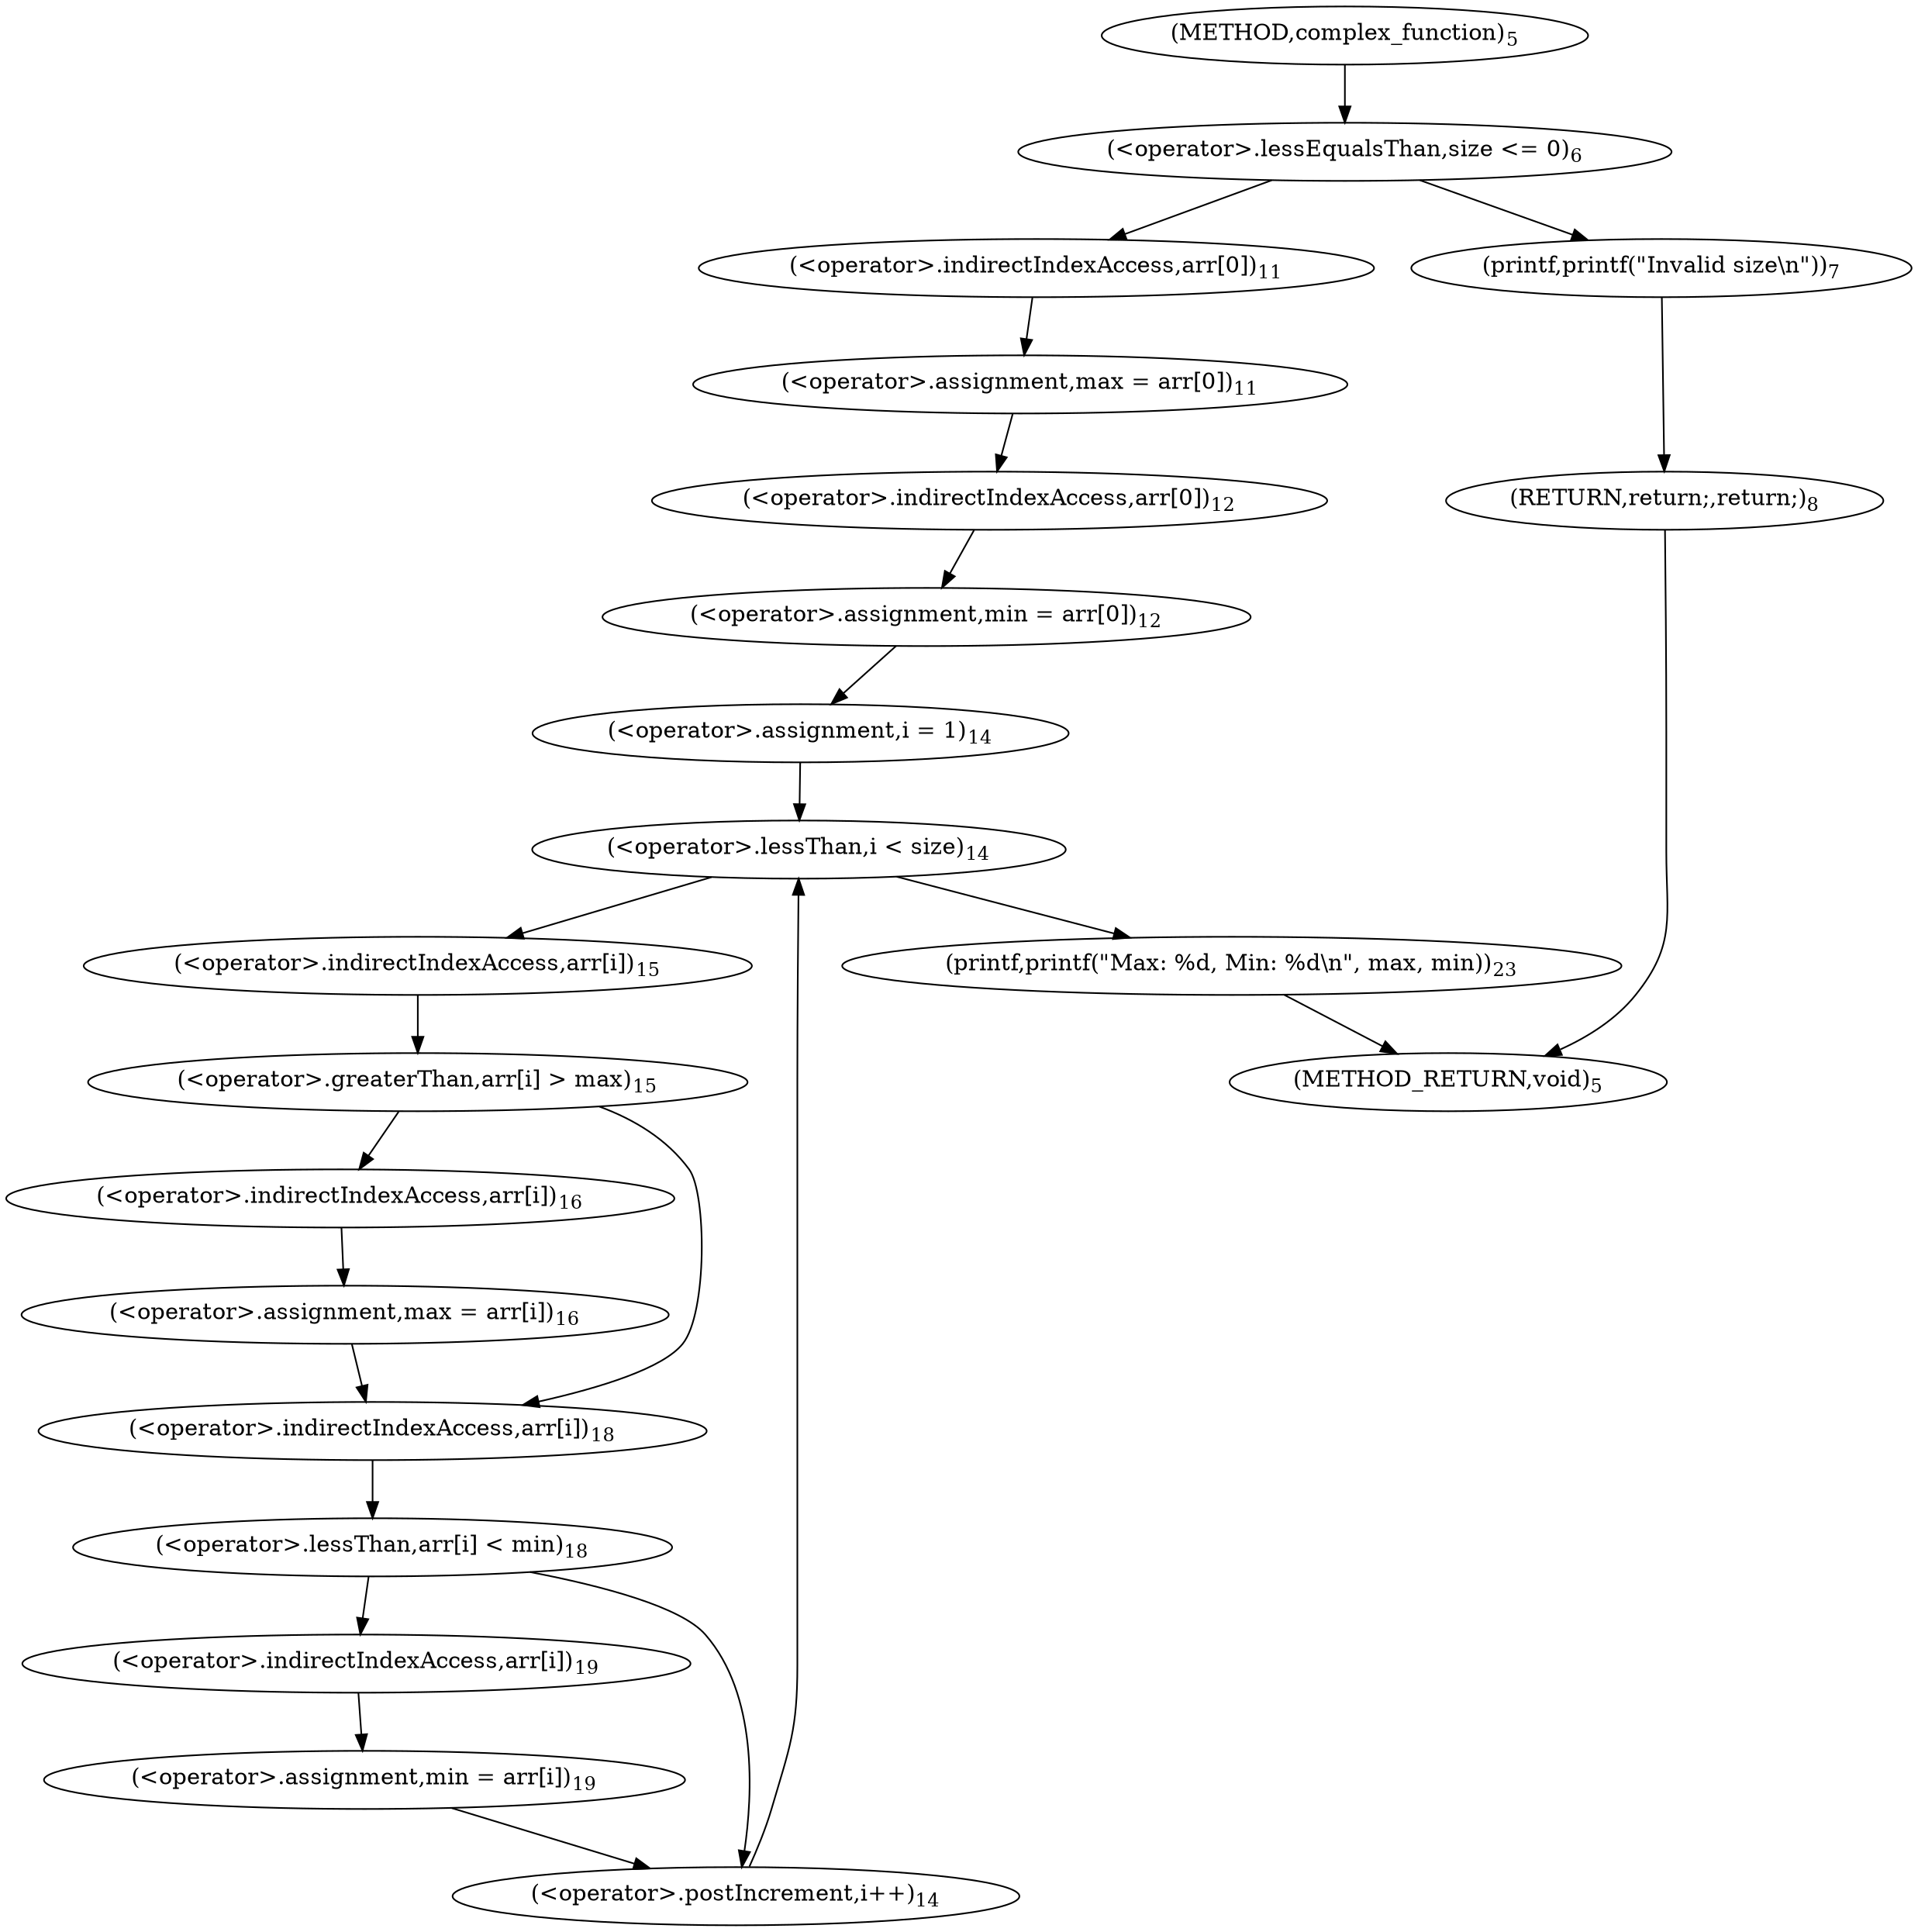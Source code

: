 digraph "complex_function" {  
"30064771074" [label = <(&lt;operator&gt;.assignment,max = arr[0])<SUB>11</SUB>> ]
"30064771076" [label = <(&lt;operator&gt;.assignment,min = arr[0])<SUB>12</SUB>> ]
"30064771089" [label = <(printf,printf(&quot;Max: %d, Min: %d\n&quot;, max, min))<SUB>23</SUB>> ]
"30064771072" [label = <(&lt;operator&gt;.lessEqualsThan,size &lt;= 0)<SUB>6</SUB>> ]
"30064771075" [label = <(&lt;operator&gt;.indirectIndexAccess,arr[0])<SUB>11</SUB>> ]
"30064771077" [label = <(&lt;operator&gt;.indirectIndexAccess,arr[0])<SUB>12</SUB>> ]
"30064771079" [label = <(&lt;operator&gt;.lessThan,i &lt; size)<SUB>14</SUB>> ]
"30064771080" [label = <(&lt;operator&gt;.postIncrement,i++)<SUB>14</SUB>> ]
"30064771073" [label = <(printf,printf(&quot;Invalid size\n&quot;))<SUB>7</SUB>> ]
"146028888064" [label = <(RETURN,return;,return;)<SUB>8</SUB>> ]
"30064771078" [label = <(&lt;operator&gt;.assignment,i = 1)<SUB>14</SUB>> ]
"30064771081" [label = <(&lt;operator&gt;.greaterThan,arr[i] &gt; max)<SUB>15</SUB>> ]
"30064771085" [label = <(&lt;operator&gt;.lessThan,arr[i] &lt; min)<SUB>18</SUB>> ]
"30064771082" [label = <(&lt;operator&gt;.indirectIndexAccess,arr[i])<SUB>15</SUB>> ]
"30064771083" [label = <(&lt;operator&gt;.assignment,max = arr[i])<SUB>16</SUB>> ]
"30064771086" [label = <(&lt;operator&gt;.indirectIndexAccess,arr[i])<SUB>18</SUB>> ]
"30064771087" [label = <(&lt;operator&gt;.assignment,min = arr[i])<SUB>19</SUB>> ]
"30064771084" [label = <(&lt;operator&gt;.indirectIndexAccess,arr[i])<SUB>16</SUB>> ]
"30064771088" [label = <(&lt;operator&gt;.indirectIndexAccess,arr[i])<SUB>19</SUB>> ]
"111669149697" [label = <(METHOD,complex_function)<SUB>5</SUB>> ]
"128849018880" [label = <(METHOD_RETURN,void)<SUB>5</SUB>> ]
  "30064771074" -> "30064771077" 
  "30064771076" -> "30064771078" 
  "30064771089" -> "128849018880" 
  "30064771072" -> "30064771073" 
  "30064771072" -> "30064771075" 
  "30064771075" -> "30064771074" 
  "30064771077" -> "30064771076" 
  "30064771079" -> "30064771082" 
  "30064771079" -> "30064771089" 
  "30064771080" -> "30064771079" 
  "30064771073" -> "146028888064" 
  "146028888064" -> "128849018880" 
  "30064771078" -> "30064771079" 
  "30064771081" -> "30064771084" 
  "30064771081" -> "30064771086" 
  "30064771085" -> "30064771088" 
  "30064771085" -> "30064771080" 
  "30064771082" -> "30064771081" 
  "30064771083" -> "30064771086" 
  "30064771086" -> "30064771085" 
  "30064771087" -> "30064771080" 
  "30064771084" -> "30064771083" 
  "30064771088" -> "30064771087" 
  "111669149697" -> "30064771072" 
}
